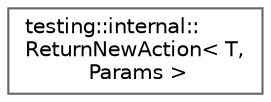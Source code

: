 digraph "Graphical Class Hierarchy"
{
 // LATEX_PDF_SIZE
  bgcolor="transparent";
  edge [fontname=Helvetica,fontsize=10,labelfontname=Helvetica,labelfontsize=10];
  node [fontname=Helvetica,fontsize=10,shape=box,height=0.2,width=0.4];
  rankdir="LR";
  Node0 [id="Node000000",label="testing::internal::\lReturnNewAction\< T,\l Params \>",height=0.2,width=0.4,color="grey40", fillcolor="white", style="filled",URL="$structtesting_1_1internal_1_1_return_new_action.html",tooltip=" "];
}
